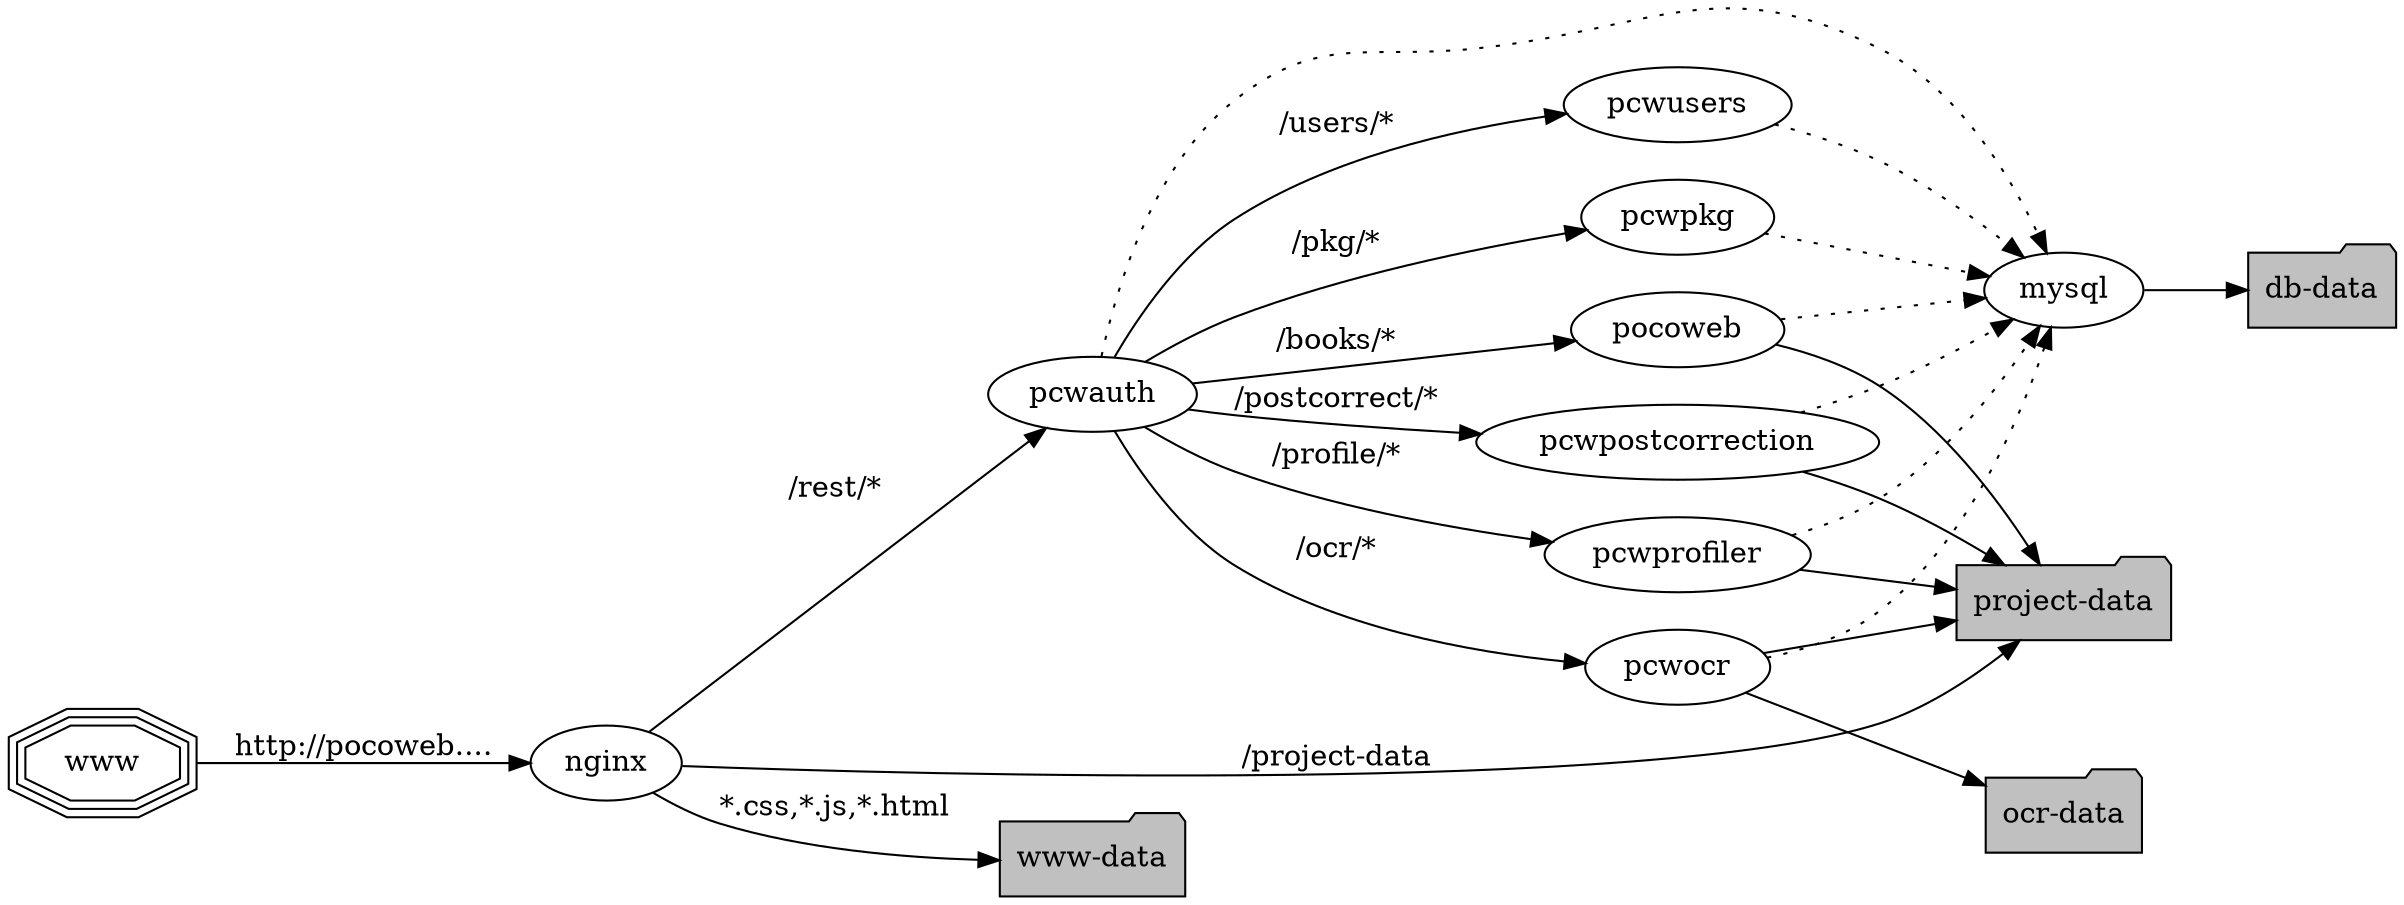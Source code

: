 digraph ov {
 rankdir=LR;
 www [shape=tripleoctagon]
 nginx
 pocoweb
 mysql
 pcwauth
 pcwusers
 pcwprofiler
 pcwpostcorrection
 pcwocr
 pcwpkg
 wwwd [label="www-data" shape=folder fillcolor=gray style=filled]
 projectd [label="project-data" shape=folder fillcolor=gray style=filled]
 ocrd [label="ocr-data" shape=folder fillcolor=gray style=filled]
 dbd [label="db-data" shape=folder fillcolor=gray style=filled]

 www -> nginx [label="http://pocoweb...."]
 nginx -> pcwauth [label="/rest/*"]
 nginx -> projectd [label="/project-data"]
 nginx -> wwwd [label="*.css,*.js,*.html"]
 pocoweb -> mysql [style=dotted]
 pocoweb -> projectd
 pcwauth -> pocoweb [label="/books/*"]
 pcwauth -> pcwusers [label="/users/*"]
 pcwauth -> pcwocr [label="/ocr/*"]
 pcwauth -> pcwprofiler [label="/profile/*"]
 pcwauth -> pcwpostcorrection [label="/postcorrect/*"]
 pcwauth -> pcwpkg [label="/pkg/*"]
 pcwauth -> mysql [style=dotted]
 pcwprofiler -> projectd
 pcwprofiler -> mysql [style=dotted]
 pcwpostcorrection -> projectd
 pcwpostcorrection -> mysql [style=dotted]
 pcwocr -> projectd
 pcwocr -> mysql [style=dotted]
 pcwocr -> ocrd
 pcwusers -> mysql [style=dotted]
 mysql -> dbd
 pcwpkg -> mysql [style=dotted]
}
